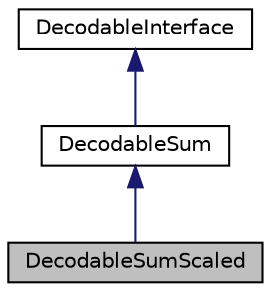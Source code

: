 digraph "DecodableSumScaled"
{
  edge [fontname="Helvetica",fontsize="10",labelfontname="Helvetica",labelfontsize="10"];
  node [fontname="Helvetica",fontsize="10",shape=record];
  Node0 [label="DecodableSumScaled",height=0.2,width=0.4,color="black", fillcolor="grey75", style="filled", fontcolor="black"];
  Node1 -> Node0 [dir="back",color="midnightblue",fontsize="10",style="solid",fontname="Helvetica"];
  Node1 [label="DecodableSum",height=0.2,width=0.4,color="black", fillcolor="white", style="filled",URL="$classkaldi_1_1DecodableSum.html"];
  Node2 -> Node1 [dir="back",color="midnightblue",fontsize="10",style="solid",fontname="Helvetica"];
  Node2 [label="DecodableInterface",height=0.2,width=0.4,color="black", fillcolor="white", style="filled",URL="$classkaldi_1_1DecodableInterface.html",tooltip="DecodableInterface provides a link between the (acoustic-modeling and feature-processing) code and th..."];
}
